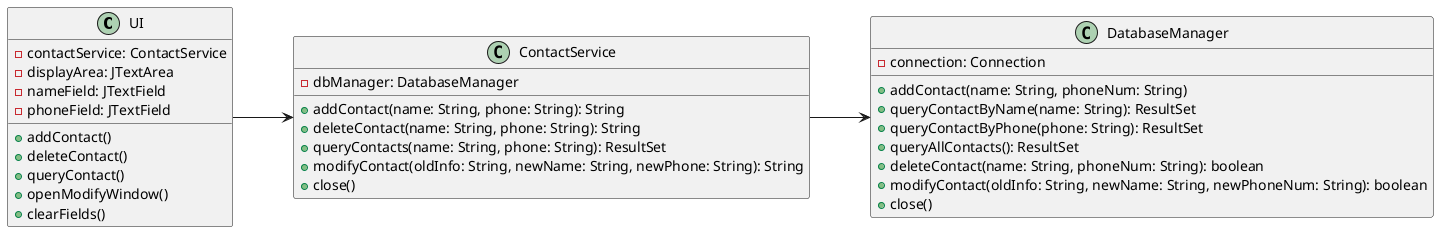 @startuml
left to right direction

class UI {
    - contactService: ContactService
    - displayArea: JTextArea
    - nameField: JTextField
    - phoneField: JTextField
    + addContact()
    + deleteContact()
    + queryContact()
    + openModifyWindow()
    + clearFields()
}

class DatabaseManager {
    - connection: Connection
    + addContact(name: String, phoneNum: String)
    + queryContactByName(name: String): ResultSet
    + queryContactByPhone(phone: String): ResultSet
    + queryAllContacts(): ResultSet
    + deleteContact(name: String, phoneNum: String): boolean
    + modifyContact(oldInfo: String, newName: String, newPhoneNum: String): boolean
    + close()
}

class ContactService {
    - dbManager: DatabaseManager
    + addContact(name: String, phone: String): String
    + deleteContact(name: String, phone: String): String
    + queryContacts(name: String, phone: String): ResultSet
    + modifyContact(oldInfo: String, newName: String, newPhone: String): String
    + close()
}

UI --> ContactService
ContactService --> DatabaseManager

@enduml
